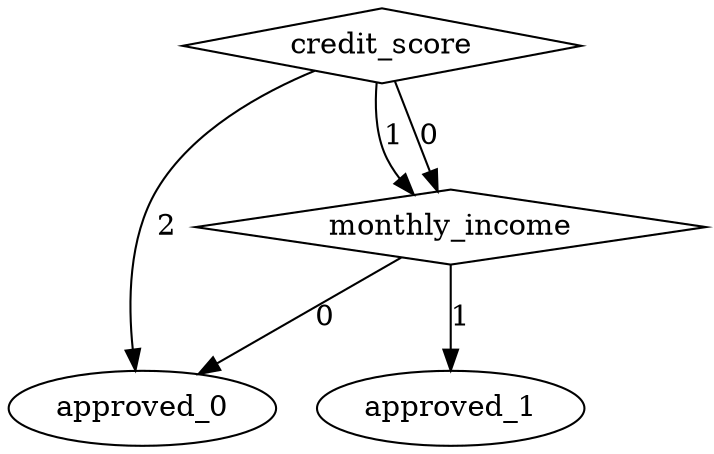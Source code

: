 digraph {
node [label=approved_1,style=""] approved_1
node [label=approved_0,style=""] approved_0
node [label=approved_0,style=""] approved_0
node [label=monthly_income,shape="diamond",style=""] 1
node [label=credit_score,shape="diamond",style=""] 0

1 -> approved_1 [label="1"]
1 -> approved_0 [label="0"]
0 -> approved_0 [label="2"]
0 -> 1 [label="1"]
0 -> 1 [label="0"]
}